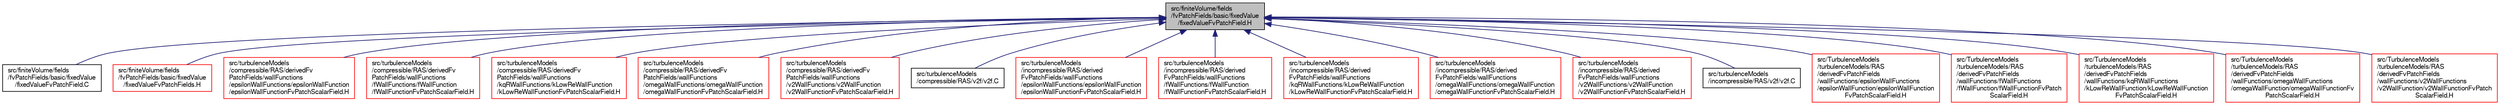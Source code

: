 digraph "src/finiteVolume/fields/fvPatchFields/basic/fixedValue/fixedValueFvPatchField.H"
{
  bgcolor="transparent";
  edge [fontname="FreeSans",fontsize="10",labelfontname="FreeSans",labelfontsize="10"];
  node [fontname="FreeSans",fontsize="10",shape=record];
  Node187 [label="src/finiteVolume/fields\l/fvPatchFields/basic/fixedValue\l/fixedValueFvPatchField.H",height=0.2,width=0.4,color="black", fillcolor="grey75", style="filled", fontcolor="black"];
  Node187 -> Node188 [dir="back",color="midnightblue",fontsize="10",style="solid",fontname="FreeSans"];
  Node188 [label="src/finiteVolume/fields\l/fvPatchFields/basic/fixedValue\l/fixedValueFvPatchField.C",height=0.2,width=0.4,color="black",URL="$a01475.html"];
  Node187 -> Node189 [dir="back",color="midnightblue",fontsize="10",style="solid",fontname="FreeSans"];
  Node189 [label="src/finiteVolume/fields\l/fvPatchFields/basic/fixedValue\l/fixedValueFvPatchFields.H",height=0.2,width=0.4,color="red",URL="$a01484.html"];
  Node187 -> Node440 [dir="back",color="midnightblue",fontsize="10",style="solid",fontname="FreeSans"];
  Node440 [label="src/turbulenceModels\l/compressible/RAS/derivedFv\lPatchFields/wallFunctions\l/epsilonWallFunctions/epsilonWallFunction\l/epsilonWallFunctionFvPatchScalarField.H",height=0.2,width=0.4,color="red",URL="$a40004.html"];
  Node187 -> Node442 [dir="back",color="midnightblue",fontsize="10",style="solid",fontname="FreeSans"];
  Node442 [label="src/turbulenceModels\l/compressible/RAS/derivedFv\lPatchFields/wallFunctions\l/fWallFunctions/fWallFunction\l/fWallFunctionFvPatchScalarField.H",height=0.2,width=0.4,color="red",URL="$a40022.html"];
  Node187 -> Node444 [dir="back",color="midnightblue",fontsize="10",style="solid",fontname="FreeSans"];
  Node444 [label="src/turbulenceModels\l/compressible/RAS/derivedFv\lPatchFields/wallFunctions\l/kqRWallFunctions/kLowReWallFunction\l/kLowReWallFunctionFvPatchScalarField.H",height=0.2,width=0.4,color="red",URL="$a40040.html"];
  Node187 -> Node446 [dir="back",color="midnightblue",fontsize="10",style="solid",fontname="FreeSans"];
  Node446 [label="src/turbulenceModels\l/compressible/RAS/derivedFv\lPatchFields/wallFunctions\l/omegaWallFunctions/omegaWallFunction\l/omegaWallFunctionFvPatchScalarField.H",height=0.2,width=0.4,color="red",URL="$a40094.html"];
  Node187 -> Node447 [dir="back",color="midnightblue",fontsize="10",style="solid",fontname="FreeSans"];
  Node447 [label="src/turbulenceModels\l/compressible/RAS/derivedFv\lPatchFields/wallFunctions\l/v2WallFunctions/v2WallFunction\l/v2WallFunctionFvPatchScalarField.H",height=0.2,width=0.4,color="red",URL="$a40112.html"];
  Node187 -> Node449 [dir="back",color="midnightblue",fontsize="10",style="solid",fontname="FreeSans"];
  Node449 [label="src/turbulenceModels\l/compressible/RAS/v2f/v2f.C",height=0.2,width=0.4,color="black",URL="$a40235.html"];
  Node187 -> Node450 [dir="back",color="midnightblue",fontsize="10",style="solid",fontname="FreeSans"];
  Node450 [label="src/turbulenceModels\l/incompressible/RAS/derived\lFvPatchFields/wallFunctions\l/epsilonWallFunctions/epsilonWallFunction\l/epsilonWallFunctionFvPatchScalarField.H",height=0.2,width=0.4,color="red",URL="$a40007.html"];
  Node187 -> Node452 [dir="back",color="midnightblue",fontsize="10",style="solid",fontname="FreeSans"];
  Node452 [label="src/turbulenceModels\l/incompressible/RAS/derived\lFvPatchFields/wallFunctions\l/fWallFunctions/fWallFunction\l/fWallFunctionFvPatchScalarField.H",height=0.2,width=0.4,color="red",URL="$a40025.html"];
  Node187 -> Node454 [dir="back",color="midnightblue",fontsize="10",style="solid",fontname="FreeSans"];
  Node454 [label="src/turbulenceModels\l/incompressible/RAS/derived\lFvPatchFields/wallFunctions\l/kqRWallFunctions/kLowReWallFunction\l/kLowReWallFunctionFvPatchScalarField.H",height=0.2,width=0.4,color="red",URL="$a40043.html"];
  Node187 -> Node456 [dir="back",color="midnightblue",fontsize="10",style="solid",fontname="FreeSans"];
  Node456 [label="src/turbulenceModels\l/incompressible/RAS/derived\lFvPatchFields/wallFunctions\l/omegaWallFunctions/omegaWallFunction\l/omegaWallFunctionFvPatchScalarField.H",height=0.2,width=0.4,color="red",URL="$a40097.html"];
  Node187 -> Node457 [dir="back",color="midnightblue",fontsize="10",style="solid",fontname="FreeSans"];
  Node457 [label="src/turbulenceModels\l/incompressible/RAS/derived\lFvPatchFields/wallFunctions\l/v2WallFunctions/v2WallFunction\l/v2WallFunctionFvPatchScalarField.H",height=0.2,width=0.4,color="red",URL="$a40115.html"];
  Node187 -> Node459 [dir="back",color="midnightblue",fontsize="10",style="solid",fontname="FreeSans"];
  Node459 [label="src/turbulenceModels\l/incompressible/RAS/v2f/v2f.C",height=0.2,width=0.4,color="black",URL="$a40238.html"];
  Node187 -> Node460 [dir="back",color="midnightblue",fontsize="10",style="solid",fontname="FreeSans"];
  Node460 [label="src/TurbulenceModels\l/turbulenceModels/RAS\l/derivedFvPatchFields\l/wallFunctions/epsilonWallFunctions\l/epsilonWallFunction/epsilonWallFunction\lFvPatchScalarField.H",height=0.2,width=0.4,color="red",URL="$a40010.html"];
  Node187 -> Node468 [dir="back",color="midnightblue",fontsize="10",style="solid",fontname="FreeSans"];
  Node468 [label="src/TurbulenceModels\l/turbulenceModels/RAS\l/derivedFvPatchFields\l/wallFunctions/fWallFunctions\l/fWallFunction/fWallFunctionFvPatch\lScalarField.H",height=0.2,width=0.4,color="red",URL="$a40028.html"];
  Node187 -> Node470 [dir="back",color="midnightblue",fontsize="10",style="solid",fontname="FreeSans"];
  Node470 [label="src/TurbulenceModels\l/turbulenceModels/RAS\l/derivedFvPatchFields\l/wallFunctions/kqRWallFunctions\l/kLowReWallFunction/kLowReWallFunction\lFvPatchScalarField.H",height=0.2,width=0.4,color="red",URL="$a40046.html"];
  Node187 -> Node472 [dir="back",color="midnightblue",fontsize="10",style="solid",fontname="FreeSans"];
  Node472 [label="src/TurbulenceModels\l/turbulenceModels/RAS\l/derivedFvPatchFields\l/wallFunctions/omegaWallFunctions\l/omegaWallFunction/omegaWallFunctionFv\lPatchScalarField.H",height=0.2,width=0.4,color="red",URL="$a40100.html"];
  Node187 -> Node473 [dir="back",color="midnightblue",fontsize="10",style="solid",fontname="FreeSans"];
  Node473 [label="src/TurbulenceModels\l/turbulenceModels/RAS\l/derivedFvPatchFields\l/wallFunctions/v2WallFunctions\l/v2WallFunction/v2WallFunctionFvPatch\lScalarField.H",height=0.2,width=0.4,color="red",URL="$a40118.html"];
}
